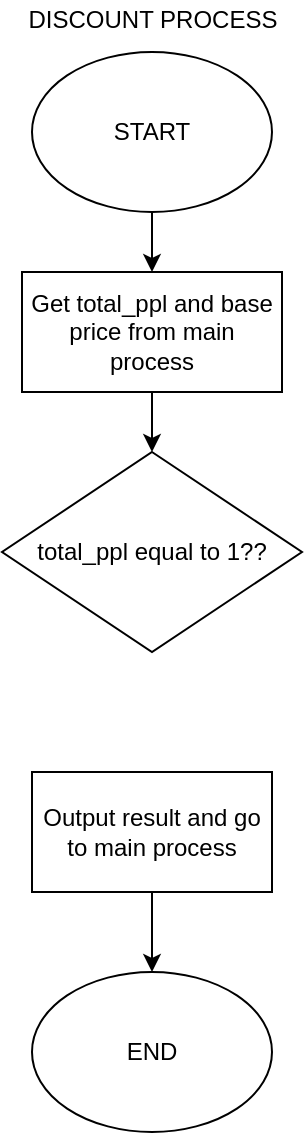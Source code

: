 <mxfile version="12.8.1" type="github">
  <diagram id="qDoVXirh6mWsyjujtK-E" name="Page-1">
    <mxGraphModel dx="868" dy="450" grid="1" gridSize="10" guides="1" tooltips="1" connect="1" arrows="1" fold="1" page="1" pageScale="1" pageWidth="1169" pageHeight="827" math="0" shadow="0">
      <root>
        <mxCell id="0" />
        <mxCell id="1" parent="0" />
        <mxCell id="WAkQHWm9UDTdCvNa_TQH-12" value="" style="edgeStyle=orthogonalEdgeStyle;rounded=0;orthogonalLoop=1;jettySize=auto;html=1;" edge="1" parent="1" source="WAkQHWm9UDTdCvNa_TQH-2" target="WAkQHWm9UDTdCvNa_TQH-11">
          <mxGeometry relative="1" as="geometry" />
        </mxCell>
        <mxCell id="WAkQHWm9UDTdCvNa_TQH-2" value="Get total_ppl and base price from main process" style="rounded=0;whiteSpace=wrap;html=1;" vertex="1" parent="1">
          <mxGeometry x="125" y="150" width="130" height="60" as="geometry" />
        </mxCell>
        <mxCell id="WAkQHWm9UDTdCvNa_TQH-5" value="" style="edgeStyle=orthogonalEdgeStyle;rounded=0;orthogonalLoop=1;jettySize=auto;html=1;" edge="1" parent="1" source="WAkQHWm9UDTdCvNa_TQH-6" target="WAkQHWm9UDTdCvNa_TQH-10">
          <mxGeometry relative="1" as="geometry" />
        </mxCell>
        <mxCell id="WAkQHWm9UDTdCvNa_TQH-6" value="Output result and go to main process" style="rounded=0;whiteSpace=wrap;html=1;" vertex="1" parent="1">
          <mxGeometry x="130" y="400" width="120" height="60" as="geometry" />
        </mxCell>
        <mxCell id="WAkQHWm9UDTdCvNa_TQH-7" value="DISCOUNT PROCESS" style="text;html=1;align=center;verticalAlign=middle;resizable=0;points=[];autosize=1;" vertex="1" parent="1">
          <mxGeometry x="120" y="14" width="140" height="20" as="geometry" />
        </mxCell>
        <mxCell id="WAkQHWm9UDTdCvNa_TQH-8" value="" style="edgeStyle=orthogonalEdgeStyle;rounded=0;orthogonalLoop=1;jettySize=auto;html=1;" edge="1" parent="1" source="WAkQHWm9UDTdCvNa_TQH-9" target="WAkQHWm9UDTdCvNa_TQH-2">
          <mxGeometry relative="1" as="geometry" />
        </mxCell>
        <mxCell id="WAkQHWm9UDTdCvNa_TQH-9" value="START" style="ellipse;whiteSpace=wrap;html=1;" vertex="1" parent="1">
          <mxGeometry x="130" y="40" width="120" height="80" as="geometry" />
        </mxCell>
        <mxCell id="WAkQHWm9UDTdCvNa_TQH-10" value="END" style="ellipse;whiteSpace=wrap;html=1;" vertex="1" parent="1">
          <mxGeometry x="130" y="500" width="120" height="80" as="geometry" />
        </mxCell>
        <mxCell id="WAkQHWm9UDTdCvNa_TQH-11" value="total_ppl equal to 1??" style="rhombus;whiteSpace=wrap;html=1;" vertex="1" parent="1">
          <mxGeometry x="115" y="240" width="150" height="100" as="geometry" />
        </mxCell>
      </root>
    </mxGraphModel>
  </diagram>
</mxfile>
